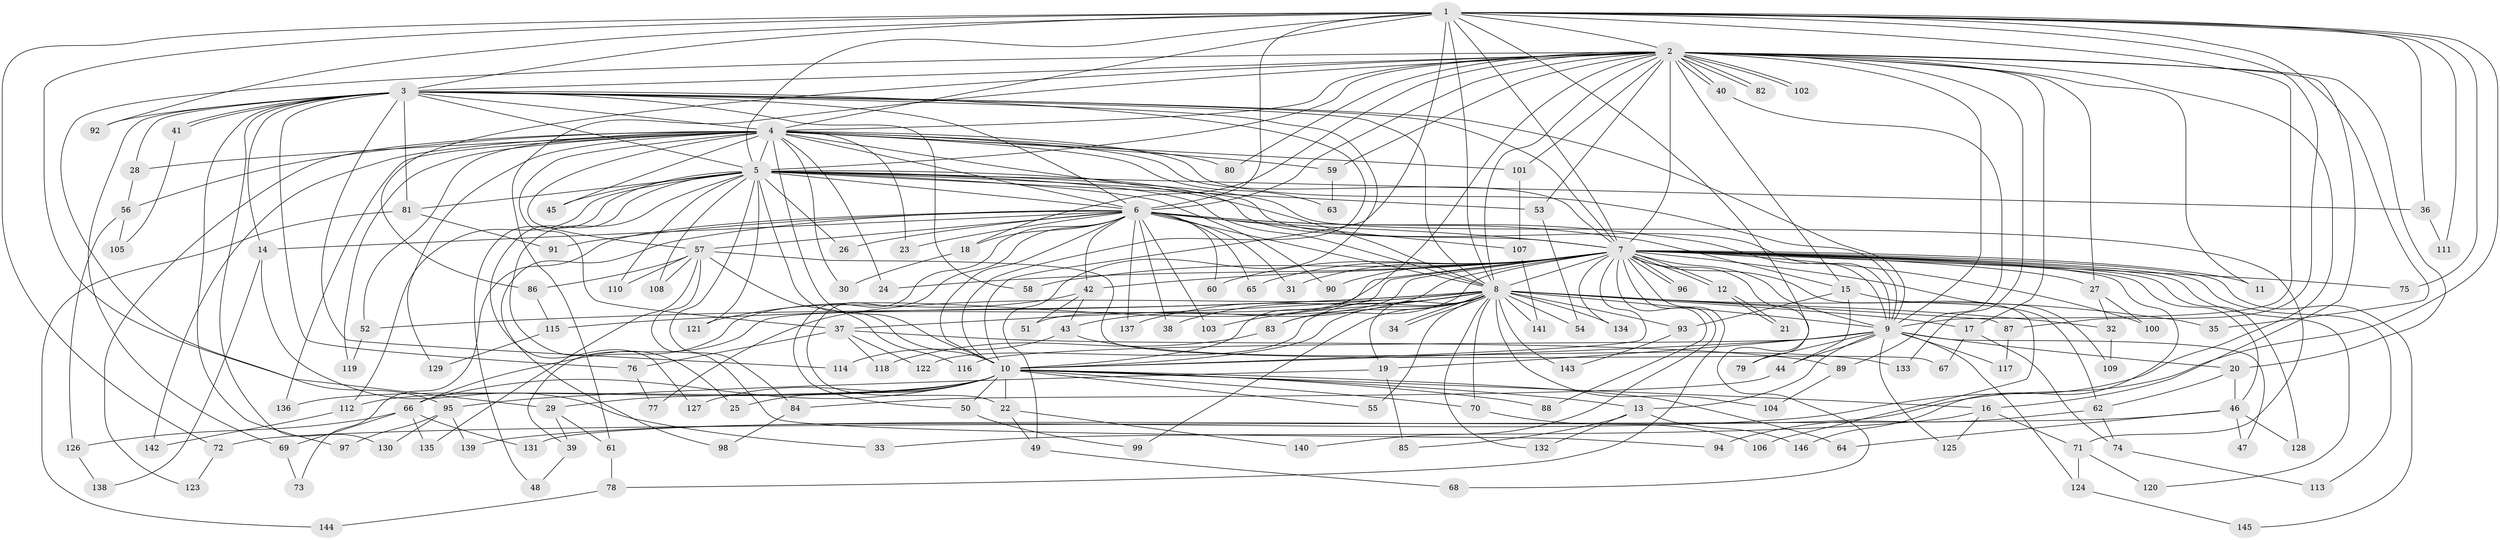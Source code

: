 // coarse degree distribution, {29: 0.017241379310344827, 36: 0.017241379310344827, 2: 0.5689655172413793, 1: 0.2413793103448276, 3: 0.06896551724137931, 4: 0.05172413793103448, 22: 0.017241379310344827, 13: 0.017241379310344827}
// Generated by graph-tools (version 1.1) at 2025/48/03/04/25 21:48:13]
// undirected, 146 vertices, 317 edges
graph export_dot {
graph [start="1"]
  node [color=gray90,style=filled];
  1;
  2;
  3;
  4;
  5;
  6;
  7;
  8;
  9;
  10;
  11;
  12;
  13;
  14;
  15;
  16;
  17;
  18;
  19;
  20;
  21;
  22;
  23;
  24;
  25;
  26;
  27;
  28;
  29;
  30;
  31;
  32;
  33;
  34;
  35;
  36;
  37;
  38;
  39;
  40;
  41;
  42;
  43;
  44;
  45;
  46;
  47;
  48;
  49;
  50;
  51;
  52;
  53;
  54;
  55;
  56;
  57;
  58;
  59;
  60;
  61;
  62;
  63;
  64;
  65;
  66;
  67;
  68;
  69;
  70;
  71;
  72;
  73;
  74;
  75;
  76;
  77;
  78;
  79;
  80;
  81;
  82;
  83;
  84;
  85;
  86;
  87;
  88;
  89;
  90;
  91;
  92;
  93;
  94;
  95;
  96;
  97;
  98;
  99;
  100;
  101;
  102;
  103;
  104;
  105;
  106;
  107;
  108;
  109;
  110;
  111;
  112;
  113;
  114;
  115;
  116;
  117;
  118;
  119;
  120;
  121;
  122;
  123;
  124;
  125;
  126;
  127;
  128;
  129;
  130;
  131;
  132;
  133;
  134;
  135;
  136;
  137;
  138;
  139;
  140;
  141;
  142;
  143;
  144;
  145;
  146;
  1 -- 2;
  1 -- 3;
  1 -- 4;
  1 -- 5;
  1 -- 6;
  1 -- 7;
  1 -- 8;
  1 -- 9;
  1 -- 10;
  1 -- 29;
  1 -- 35;
  1 -- 36;
  1 -- 68;
  1 -- 72;
  1 -- 75;
  1 -- 87;
  1 -- 92;
  1 -- 111;
  1 -- 131;
  2 -- 3;
  2 -- 4;
  2 -- 5;
  2 -- 6;
  2 -- 7;
  2 -- 8;
  2 -- 9;
  2 -- 10;
  2 -- 11;
  2 -- 15;
  2 -- 16;
  2 -- 17;
  2 -- 18;
  2 -- 20;
  2 -- 27;
  2 -- 40;
  2 -- 40;
  2 -- 53;
  2 -- 59;
  2 -- 61;
  2 -- 80;
  2 -- 82;
  2 -- 82;
  2 -- 86;
  2 -- 95;
  2 -- 101;
  2 -- 102;
  2 -- 102;
  2 -- 133;
  2 -- 139;
  3 -- 4;
  3 -- 5;
  3 -- 6;
  3 -- 7;
  3 -- 8;
  3 -- 9;
  3 -- 10;
  3 -- 14;
  3 -- 28;
  3 -- 41;
  3 -- 41;
  3 -- 49;
  3 -- 58;
  3 -- 69;
  3 -- 76;
  3 -- 81;
  3 -- 92;
  3 -- 97;
  3 -- 114;
  3 -- 130;
  4 -- 5;
  4 -- 6;
  4 -- 7;
  4 -- 8;
  4 -- 9;
  4 -- 10;
  4 -- 23;
  4 -- 24;
  4 -- 28;
  4 -- 30;
  4 -- 37;
  4 -- 45;
  4 -- 52;
  4 -- 56;
  4 -- 57;
  4 -- 59;
  4 -- 63;
  4 -- 80;
  4 -- 101;
  4 -- 119;
  4 -- 123;
  4 -- 129;
  4 -- 136;
  4 -- 142;
  5 -- 6;
  5 -- 7;
  5 -- 8;
  5 -- 9;
  5 -- 10;
  5 -- 25;
  5 -- 26;
  5 -- 36;
  5 -- 45;
  5 -- 48;
  5 -- 53;
  5 -- 71;
  5 -- 81;
  5 -- 84;
  5 -- 90;
  5 -- 108;
  5 -- 110;
  5 -- 112;
  5 -- 121;
  5 -- 127;
  6 -- 7;
  6 -- 8;
  6 -- 9;
  6 -- 10;
  6 -- 14;
  6 -- 15;
  6 -- 18;
  6 -- 22;
  6 -- 23;
  6 -- 26;
  6 -- 31;
  6 -- 38;
  6 -- 42;
  6 -- 50;
  6 -- 57;
  6 -- 60;
  6 -- 65;
  6 -- 73;
  6 -- 91;
  6 -- 98;
  6 -- 103;
  6 -- 107;
  6 -- 137;
  7 -- 8;
  7 -- 9;
  7 -- 10;
  7 -- 11;
  7 -- 12;
  7 -- 12;
  7 -- 24;
  7 -- 27;
  7 -- 31;
  7 -- 39;
  7 -- 42;
  7 -- 43;
  7 -- 46;
  7 -- 51;
  7 -- 58;
  7 -- 60;
  7 -- 65;
  7 -- 66;
  7 -- 75;
  7 -- 78;
  7 -- 79;
  7 -- 83;
  7 -- 88;
  7 -- 90;
  7 -- 96;
  7 -- 96;
  7 -- 100;
  7 -- 106;
  7 -- 109;
  7 -- 113;
  7 -- 120;
  7 -- 128;
  7 -- 134;
  7 -- 140;
  7 -- 145;
  7 -- 146;
  8 -- 9;
  8 -- 10;
  8 -- 17;
  8 -- 19;
  8 -- 32;
  8 -- 34;
  8 -- 34;
  8 -- 35;
  8 -- 37;
  8 -- 38;
  8 -- 52;
  8 -- 54;
  8 -- 55;
  8 -- 70;
  8 -- 77;
  8 -- 83;
  8 -- 87;
  8 -- 93;
  8 -- 99;
  8 -- 103;
  8 -- 104;
  8 -- 115;
  8 -- 122;
  8 -- 132;
  8 -- 134;
  8 -- 137;
  8 -- 141;
  8 -- 143;
  9 -- 10;
  9 -- 13;
  9 -- 19;
  9 -- 20;
  9 -- 44;
  9 -- 47;
  9 -- 79;
  9 -- 116;
  9 -- 117;
  9 -- 124;
  9 -- 125;
  10 -- 13;
  10 -- 16;
  10 -- 22;
  10 -- 25;
  10 -- 29;
  10 -- 50;
  10 -- 55;
  10 -- 64;
  10 -- 66;
  10 -- 70;
  10 -- 88;
  10 -- 112;
  10 -- 127;
  10 -- 136;
  12 -- 21;
  12 -- 21;
  13 -- 85;
  13 -- 132;
  13 -- 146;
  14 -- 33;
  14 -- 138;
  15 -- 44;
  15 -- 62;
  15 -- 93;
  16 -- 33;
  16 -- 71;
  16 -- 125;
  17 -- 67;
  17 -- 74;
  18 -- 30;
  19 -- 85;
  19 -- 95;
  20 -- 46;
  20 -- 62;
  22 -- 49;
  22 -- 140;
  27 -- 32;
  27 -- 100;
  28 -- 56;
  29 -- 39;
  29 -- 61;
  32 -- 109;
  36 -- 111;
  37 -- 76;
  37 -- 89;
  37 -- 118;
  37 -- 122;
  39 -- 48;
  40 -- 89;
  41 -- 105;
  42 -- 43;
  42 -- 51;
  42 -- 121;
  43 -- 114;
  43 -- 133;
  44 -- 84;
  46 -- 47;
  46 -- 64;
  46 -- 72;
  46 -- 128;
  49 -- 68;
  50 -- 99;
  52 -- 119;
  53 -- 54;
  56 -- 105;
  56 -- 126;
  57 -- 67;
  57 -- 86;
  57 -- 94;
  57 -- 108;
  57 -- 110;
  57 -- 116;
  57 -- 135;
  59 -- 63;
  61 -- 78;
  62 -- 74;
  62 -- 94;
  66 -- 69;
  66 -- 126;
  66 -- 131;
  66 -- 135;
  69 -- 73;
  70 -- 106;
  71 -- 120;
  71 -- 124;
  72 -- 123;
  74 -- 113;
  76 -- 77;
  78 -- 144;
  81 -- 91;
  81 -- 144;
  83 -- 118;
  84 -- 98;
  86 -- 115;
  87 -- 117;
  89 -- 104;
  93 -- 143;
  95 -- 97;
  95 -- 130;
  95 -- 139;
  101 -- 107;
  107 -- 141;
  112 -- 142;
  115 -- 129;
  124 -- 145;
  126 -- 138;
}
